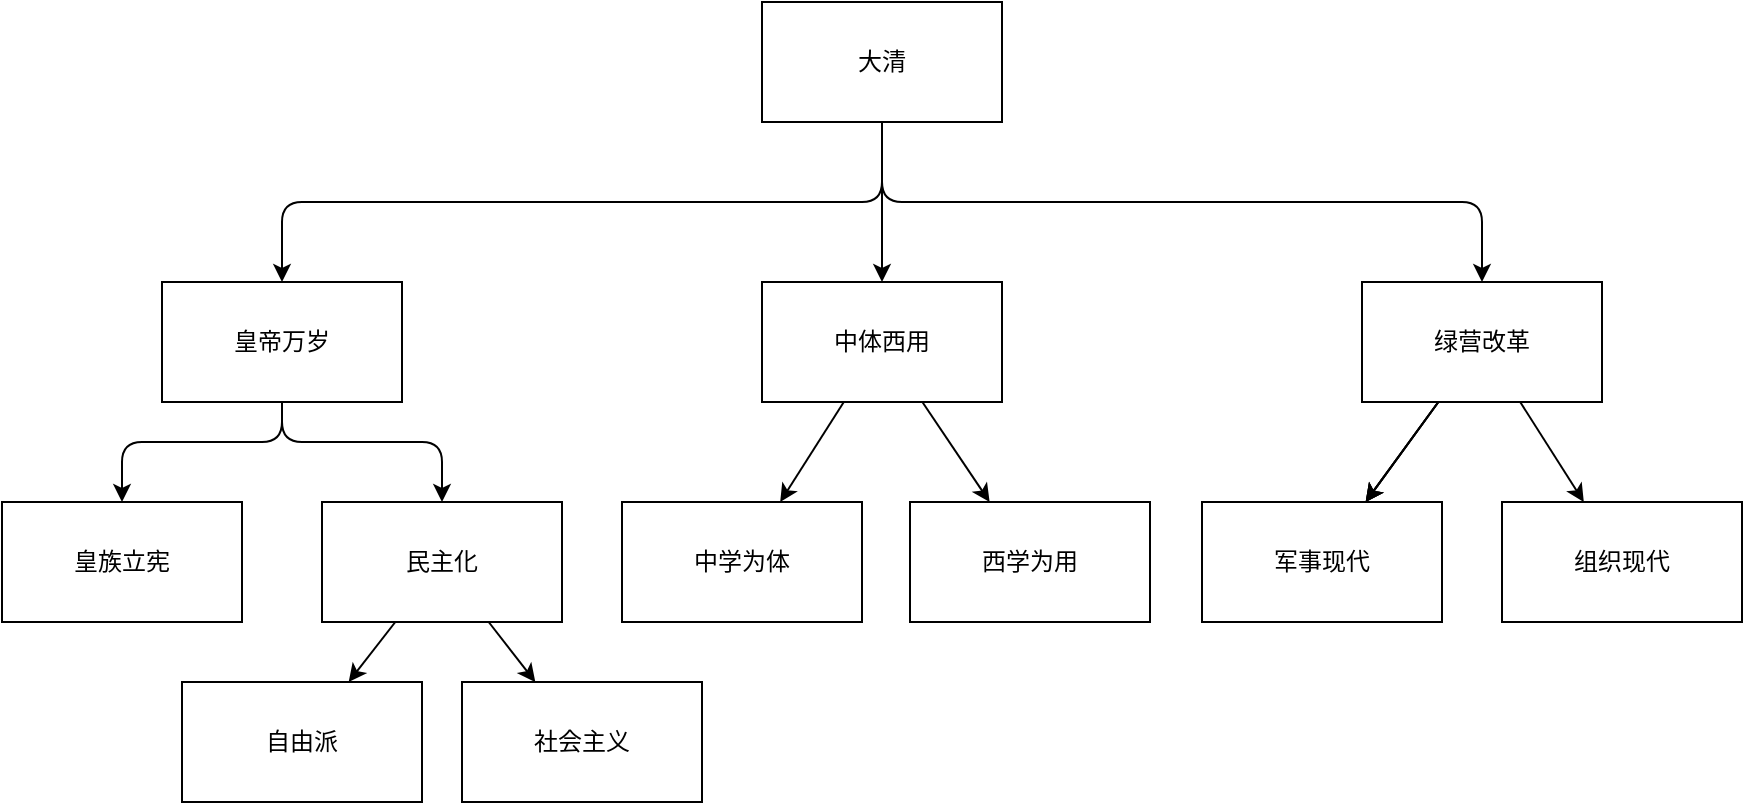 <mxfile>
    <diagram id="YL8090y7CSMv1hHDRcKR" name="第 1 页">
        <mxGraphModel dx="1391" dy="444" grid="1" gridSize="10" guides="1" tooltips="1" connect="1" arrows="1" fold="1" page="1" pageScale="1" pageWidth="827" pageHeight="1169" math="0" shadow="0">
            <root>
                <mxCell id="0"/>
                <mxCell id="1" parent="0"/>
                <mxCell id="4" value="" style="edgeStyle=none;html=1;entryX=0.5;entryY=0;entryDx=0;entryDy=0;" parent="1" source="2" target="3" edge="1">
                    <mxGeometry relative="1" as="geometry">
                        <Array as="points">
                            <mxPoint x="280" y="240"/>
                            <mxPoint x="100" y="240"/>
                            <mxPoint x="-20" y="240"/>
                        </Array>
                    </mxGeometry>
                </mxCell>
                <mxCell id="6" value="" style="edgeStyle=none;html=1;" parent="1" source="2" target="5" edge="1">
                    <mxGeometry relative="1" as="geometry"/>
                </mxCell>
                <mxCell id="8" value="" style="edgeStyle=none;html=1;entryX=0.5;entryY=0;entryDx=0;entryDy=0;" parent="1" source="2" target="7" edge="1">
                    <mxGeometry relative="1" as="geometry">
                        <Array as="points">
                            <mxPoint x="280" y="240"/>
                            <mxPoint x="580" y="240"/>
                        </Array>
                    </mxGeometry>
                </mxCell>
                <mxCell id="2" value="大清" style="rounded=0;whiteSpace=wrap;html=1;" parent="1" vertex="1">
                    <mxGeometry x="220" y="140" width="120" height="60" as="geometry"/>
                </mxCell>
                <mxCell id="10" value="" style="edgeStyle=none;html=1;" parent="1" source="3" target="9" edge="1">
                    <mxGeometry relative="1" as="geometry">
                        <Array as="points">
                            <mxPoint x="-20" y="360"/>
                            <mxPoint x="-100" y="360"/>
                        </Array>
                    </mxGeometry>
                </mxCell>
                <mxCell id="12" value="" style="edgeStyle=none;html=1;" parent="1" source="3" target="11" edge="1">
                    <mxGeometry relative="1" as="geometry">
                        <Array as="points">
                            <mxPoint x="-20" y="360"/>
                            <mxPoint x="60" y="360"/>
                        </Array>
                    </mxGeometry>
                </mxCell>
                <mxCell id="3" value="皇帝万岁" style="rounded=0;whiteSpace=wrap;html=1;" parent="1" vertex="1">
                    <mxGeometry x="-80" y="280" width="120" height="60" as="geometry"/>
                </mxCell>
                <mxCell id="14" value="" style="edgeStyle=none;html=1;" parent="1" source="5" target="13" edge="1">
                    <mxGeometry relative="1" as="geometry"/>
                </mxCell>
                <mxCell id="16" value="" style="edgeStyle=none;html=1;" parent="1" source="5" target="15" edge="1">
                    <mxGeometry relative="1" as="geometry"/>
                </mxCell>
                <mxCell id="5" value="中体西用" style="whiteSpace=wrap;html=1;rounded=0;" parent="1" vertex="1">
                    <mxGeometry x="220" y="280" width="120" height="60" as="geometry"/>
                </mxCell>
                <mxCell id="18" value="" style="edgeStyle=none;html=1;" parent="1" source="7" target="17" edge="1">
                    <mxGeometry relative="1" as="geometry"/>
                </mxCell>
                <mxCell id="19" value="" style="edgeStyle=none;html=1;" parent="1" source="7" target="17" edge="1">
                    <mxGeometry relative="1" as="geometry"/>
                </mxCell>
                <mxCell id="20" value="" style="edgeStyle=none;html=1;" parent="1" source="7" target="17" edge="1">
                    <mxGeometry relative="1" as="geometry"/>
                </mxCell>
                <mxCell id="22" value="" style="edgeStyle=none;html=1;" parent="1" source="7" target="21" edge="1">
                    <mxGeometry relative="1" as="geometry"/>
                </mxCell>
                <mxCell id="7" value="绿营改革" style="whiteSpace=wrap;html=1;rounded=0;" parent="1" vertex="1">
                    <mxGeometry x="520" y="280" width="120" height="60" as="geometry"/>
                </mxCell>
                <mxCell id="9" value="皇族立宪" style="whiteSpace=wrap;html=1;rounded=0;" parent="1" vertex="1">
                    <mxGeometry x="-160" y="390" width="120" height="60" as="geometry"/>
                </mxCell>
                <mxCell id="24" value="" style="edgeStyle=none;html=1;" parent="1" source="11" target="23" edge="1">
                    <mxGeometry relative="1" as="geometry"/>
                </mxCell>
                <mxCell id="26" value="" style="edgeStyle=none;html=1;" parent="1" source="11" target="25" edge="1">
                    <mxGeometry relative="1" as="geometry"/>
                </mxCell>
                <mxCell id="11" value="民主化" style="whiteSpace=wrap;html=1;rounded=0;" parent="1" vertex="1">
                    <mxGeometry y="390" width="120" height="60" as="geometry"/>
                </mxCell>
                <mxCell id="13" value="中学为体" style="whiteSpace=wrap;html=1;rounded=0;" parent="1" vertex="1">
                    <mxGeometry x="150" y="390" width="120" height="60" as="geometry"/>
                </mxCell>
                <mxCell id="15" value="西学为用" style="whiteSpace=wrap;html=1;rounded=0;" parent="1" vertex="1">
                    <mxGeometry x="294" y="390" width="120" height="60" as="geometry"/>
                </mxCell>
                <mxCell id="17" value="军事现代" style="whiteSpace=wrap;html=1;rounded=0;" parent="1" vertex="1">
                    <mxGeometry x="440" y="390" width="120" height="60" as="geometry"/>
                </mxCell>
                <mxCell id="21" value="组织现代" style="whiteSpace=wrap;html=1;rounded=0;" parent="1" vertex="1">
                    <mxGeometry x="590" y="390" width="120" height="60" as="geometry"/>
                </mxCell>
                <mxCell id="23" value="自由派" style="whiteSpace=wrap;html=1;rounded=0;" parent="1" vertex="1">
                    <mxGeometry x="-70" y="480" width="120" height="60" as="geometry"/>
                </mxCell>
                <mxCell id="25" value="社会主义" style="whiteSpace=wrap;html=1;rounded=0;" parent="1" vertex="1">
                    <mxGeometry x="70" y="480" width="120" height="60" as="geometry"/>
                </mxCell>
            </root>
        </mxGraphModel>
    </diagram>
</mxfile>
